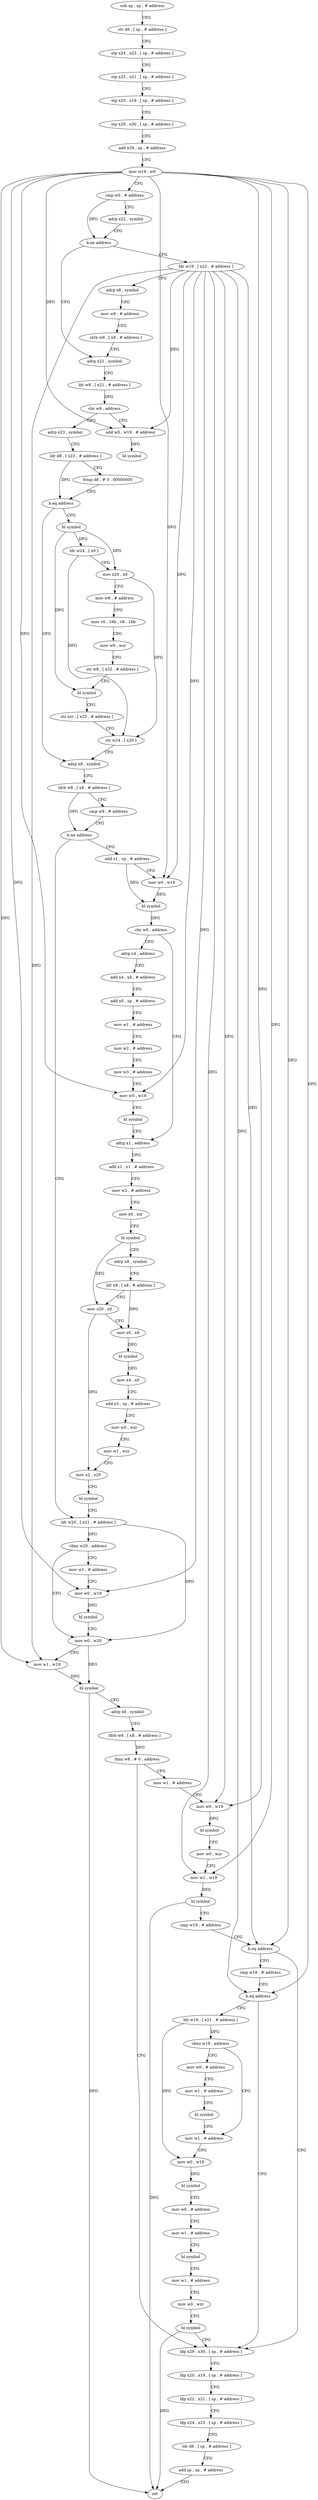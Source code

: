 digraph "func" {
"4204340" [label = "sub sp , sp , # address" ]
"4204344" [label = "str d8 , [ sp , # address ]" ]
"4204348" [label = "stp x24 , x23 , [ sp , # address ]" ]
"4204352" [label = "stp x22 , x21 , [ sp , # address ]" ]
"4204356" [label = "stp x20 , x19 , [ sp , # address ]" ]
"4204360" [label = "stp x29 , x30 , [ sp , # address ]" ]
"4204364" [label = "add x29 , sp , # address" ]
"4204368" [label = "mov w19 , w0" ]
"4204372" [label = "cmp w0 , # address" ]
"4204376" [label = "adrp x22 , symbol" ]
"4204380" [label = "b.ne address" ]
"4204400" [label = "adrp x21 , symbol" ]
"4204384" [label = "ldr w19 , [ x22 , # address ]" ]
"4204404" [label = "ldr w8 , [ x21 , # address ]" ]
"4204408" [label = "cbz w8 , address" ]
"4204764" [label = "add w0 , w19 , # address" ]
"4204412" [label = "adrp x23 , symbol" ]
"4204388" [label = "adrp x8 , symbol" ]
"4204392" [label = "mov w9 , # address" ]
"4204396" [label = "strb w9 , [ x8 , # address ]" ]
"4204768" [label = "bl symbol" ]
"4204416" [label = "ldr d8 , [ x23 , # address ]" ]
"4204420" [label = "fcmp d8 , # 0 . 00000000" ]
"4204424" [label = "b.eq address" ]
"4204468" [label = "adrp x8 , symbol" ]
"4204428" [label = "bl symbol" ]
"4204472" [label = "ldrb w8 , [ x8 , # address ]" ]
"4204476" [label = "cmp w8 , # address" ]
"4204480" [label = "b.ne address" ]
"4204596" [label = "ldr w20 , [ x21 , # address ]" ]
"4204484" [label = "add x1 , sp , # address" ]
"4204432" [label = "ldr w24 , [ x0 ]" ]
"4204436" [label = "mov x20 , x0" ]
"4204440" [label = "mov w8 , # address" ]
"4204444" [label = "mov v0 . 16b , v8 . 16b" ]
"4204448" [label = "mov w0 , wzr" ]
"4204452" [label = "str w8 , [ x22 , # address ]" ]
"4204456" [label = "bl symbol" ]
"4204460" [label = "str xzr , [ x23 , # address ]" ]
"4204464" [label = "str w24 , [ x20 ]" ]
"4204600" [label = "cbnz w20 , address" ]
"4204616" [label = "mov w0 , w20" ]
"4204604" [label = "mov w1 , # address" ]
"4204488" [label = "mov w0 , w19" ]
"4204492" [label = "bl symbol" ]
"4204496" [label = "cbz w0 , address" ]
"4204532" [label = "adrp x1 , address" ]
"4204500" [label = "adrp x4 , address" ]
"4204620" [label = "mov w1 , w19" ]
"4204624" [label = "bl symbol" ]
"4204628" [label = "adrp x8 , symbol" ]
"4204632" [label = "ldrb w8 , [ x8 , # address ]" ]
"4204636" [label = "tbnz w8 , # 0 , address" ]
"4204736" [label = "ldp x29 , x30 , [ sp , # address ]" ]
"4204640" [label = "mov w1 , # address" ]
"4204608" [label = "mov w0 , w19" ]
"4204612" [label = "bl symbol" ]
"4204536" [label = "add x1 , x1 , # address" ]
"4204540" [label = "mov w2 , # address" ]
"4204544" [label = "mov x0 , xzr" ]
"4204548" [label = "bl symbol" ]
"4204552" [label = "adrp x8 , symbol" ]
"4204556" [label = "ldr x8 , [ x8 , # address ]" ]
"4204560" [label = "mov x20 , x0" ]
"4204564" [label = "mov x0 , x8" ]
"4204568" [label = "bl symbol" ]
"4204572" [label = "mov x4 , x0" ]
"4204576" [label = "add x3 , sp , # address" ]
"4204580" [label = "mov w0 , wzr" ]
"4204584" [label = "mov w1 , wzr" ]
"4204588" [label = "mov x2 , x20" ]
"4204592" [label = "bl symbol" ]
"4204504" [label = "add x4 , x4 , # address" ]
"4204508" [label = "add x0 , sp , # address" ]
"4204512" [label = "mov w1 , # address" ]
"4204516" [label = "mov w2 , # address" ]
"4204520" [label = "mov w3 , # address" ]
"4204524" [label = "mov w5 , w19" ]
"4204528" [label = "bl symbol" ]
"4204740" [label = "ldp x20 , x19 , [ sp , # address ]" ]
"4204744" [label = "ldp x22 , x21 , [ sp , # address ]" ]
"4204748" [label = "ldp x24 , x23 , [ sp , # address ]" ]
"4204752" [label = "ldr d8 , [ sp , # address ]" ]
"4204756" [label = "add sp , sp , # address" ]
"4204760" [label = "ret" ]
"4204644" [label = "mov w0 , w19" ]
"4204648" [label = "bl symbol" ]
"4204652" [label = "mov w0 , wzr" ]
"4204656" [label = "mov w1 , w19" ]
"4204660" [label = "bl symbol" ]
"4204664" [label = "cmp w19 , # address" ]
"4204668" [label = "b.eq address" ]
"4204672" [label = "cmp w19 , # address" ]
"4204676" [label = "b.eq address" ]
"4204680" [label = "ldr w19 , [ x21 , # address ]" ]
"4204684" [label = "cbnz w19 , address" ]
"4204700" [label = "mov w1 , # address" ]
"4204688" [label = "mov w0 , # address" ]
"4204704" [label = "mov w0 , w19" ]
"4204708" [label = "bl symbol" ]
"4204712" [label = "mov w0 , # address" ]
"4204716" [label = "mov w1 , # address" ]
"4204720" [label = "bl symbol" ]
"4204724" [label = "mov w1 , # address" ]
"4204728" [label = "mov w0 , wzr" ]
"4204732" [label = "bl symbol" ]
"4204692" [label = "mov w1 , # address" ]
"4204696" [label = "bl symbol" ]
"4204340" -> "4204344" [ label = "CFG" ]
"4204344" -> "4204348" [ label = "CFG" ]
"4204348" -> "4204352" [ label = "CFG" ]
"4204352" -> "4204356" [ label = "CFG" ]
"4204356" -> "4204360" [ label = "CFG" ]
"4204360" -> "4204364" [ label = "CFG" ]
"4204364" -> "4204368" [ label = "CFG" ]
"4204368" -> "4204372" [ label = "CFG" ]
"4204368" -> "4204764" [ label = "DFG" ]
"4204368" -> "4204488" [ label = "DFG" ]
"4204368" -> "4204620" [ label = "DFG" ]
"4204368" -> "4204608" [ label = "DFG" ]
"4204368" -> "4204524" [ label = "DFG" ]
"4204368" -> "4204644" [ label = "DFG" ]
"4204368" -> "4204656" [ label = "DFG" ]
"4204368" -> "4204668" [ label = "DFG" ]
"4204368" -> "4204676" [ label = "DFG" ]
"4204372" -> "4204376" [ label = "CFG" ]
"4204372" -> "4204380" [ label = "DFG" ]
"4204376" -> "4204380" [ label = "CFG" ]
"4204380" -> "4204400" [ label = "CFG" ]
"4204380" -> "4204384" [ label = "CFG" ]
"4204400" -> "4204404" [ label = "CFG" ]
"4204384" -> "4204388" [ label = "CFG" ]
"4204384" -> "4204764" [ label = "DFG" ]
"4204384" -> "4204488" [ label = "DFG" ]
"4204384" -> "4204620" [ label = "DFG" ]
"4204384" -> "4204608" [ label = "DFG" ]
"4204384" -> "4204524" [ label = "DFG" ]
"4204384" -> "4204644" [ label = "DFG" ]
"4204384" -> "4204656" [ label = "DFG" ]
"4204384" -> "4204668" [ label = "DFG" ]
"4204384" -> "4204676" [ label = "DFG" ]
"4204404" -> "4204408" [ label = "DFG" ]
"4204408" -> "4204764" [ label = "CFG" ]
"4204408" -> "4204412" [ label = "CFG" ]
"4204764" -> "4204768" [ label = "DFG" ]
"4204412" -> "4204416" [ label = "CFG" ]
"4204388" -> "4204392" [ label = "CFG" ]
"4204392" -> "4204396" [ label = "CFG" ]
"4204396" -> "4204400" [ label = "CFG" ]
"4204416" -> "4204420" [ label = "CFG" ]
"4204416" -> "4204424" [ label = "DFG" ]
"4204420" -> "4204424" [ label = "CFG" ]
"4204424" -> "4204468" [ label = "CFG" ]
"4204424" -> "4204428" [ label = "CFG" ]
"4204468" -> "4204472" [ label = "CFG" ]
"4204428" -> "4204432" [ label = "DFG" ]
"4204428" -> "4204436" [ label = "DFG" ]
"4204428" -> "4204456" [ label = "DFG" ]
"4204472" -> "4204476" [ label = "CFG" ]
"4204472" -> "4204480" [ label = "DFG" ]
"4204476" -> "4204480" [ label = "CFG" ]
"4204480" -> "4204596" [ label = "CFG" ]
"4204480" -> "4204484" [ label = "CFG" ]
"4204596" -> "4204600" [ label = "DFG" ]
"4204596" -> "4204616" [ label = "DFG" ]
"4204484" -> "4204488" [ label = "CFG" ]
"4204484" -> "4204492" [ label = "DFG" ]
"4204432" -> "4204436" [ label = "CFG" ]
"4204432" -> "4204464" [ label = "DFG" ]
"4204436" -> "4204440" [ label = "CFG" ]
"4204436" -> "4204464" [ label = "DFG" ]
"4204440" -> "4204444" [ label = "CFG" ]
"4204444" -> "4204448" [ label = "CFG" ]
"4204448" -> "4204452" [ label = "CFG" ]
"4204452" -> "4204456" [ label = "CFG" ]
"4204456" -> "4204460" [ label = "CFG" ]
"4204460" -> "4204464" [ label = "CFG" ]
"4204464" -> "4204468" [ label = "CFG" ]
"4204600" -> "4204616" [ label = "CFG" ]
"4204600" -> "4204604" [ label = "CFG" ]
"4204616" -> "4204620" [ label = "CFG" ]
"4204616" -> "4204624" [ label = "DFG" ]
"4204604" -> "4204608" [ label = "CFG" ]
"4204488" -> "4204492" [ label = "DFG" ]
"4204492" -> "4204496" [ label = "DFG" ]
"4204496" -> "4204532" [ label = "CFG" ]
"4204496" -> "4204500" [ label = "CFG" ]
"4204532" -> "4204536" [ label = "CFG" ]
"4204500" -> "4204504" [ label = "CFG" ]
"4204620" -> "4204624" [ label = "DFG" ]
"4204624" -> "4204628" [ label = "CFG" ]
"4204624" -> "4204760" [ label = "DFG" ]
"4204628" -> "4204632" [ label = "CFG" ]
"4204632" -> "4204636" [ label = "DFG" ]
"4204636" -> "4204736" [ label = "CFG" ]
"4204636" -> "4204640" [ label = "CFG" ]
"4204736" -> "4204740" [ label = "CFG" ]
"4204640" -> "4204644" [ label = "CFG" ]
"4204608" -> "4204612" [ label = "DFG" ]
"4204612" -> "4204616" [ label = "CFG" ]
"4204536" -> "4204540" [ label = "CFG" ]
"4204540" -> "4204544" [ label = "CFG" ]
"4204544" -> "4204548" [ label = "CFG" ]
"4204548" -> "4204552" [ label = "CFG" ]
"4204548" -> "4204560" [ label = "DFG" ]
"4204552" -> "4204556" [ label = "CFG" ]
"4204556" -> "4204560" [ label = "CFG" ]
"4204556" -> "4204564" [ label = "DFG" ]
"4204560" -> "4204564" [ label = "CFG" ]
"4204560" -> "4204588" [ label = "DFG" ]
"4204564" -> "4204568" [ label = "DFG" ]
"4204568" -> "4204572" [ label = "DFG" ]
"4204572" -> "4204576" [ label = "CFG" ]
"4204576" -> "4204580" [ label = "CFG" ]
"4204580" -> "4204584" [ label = "CFG" ]
"4204584" -> "4204588" [ label = "CFG" ]
"4204588" -> "4204592" [ label = "CFG" ]
"4204592" -> "4204596" [ label = "CFG" ]
"4204504" -> "4204508" [ label = "CFG" ]
"4204508" -> "4204512" [ label = "CFG" ]
"4204512" -> "4204516" [ label = "CFG" ]
"4204516" -> "4204520" [ label = "CFG" ]
"4204520" -> "4204524" [ label = "CFG" ]
"4204524" -> "4204528" [ label = "CFG" ]
"4204528" -> "4204532" [ label = "CFG" ]
"4204740" -> "4204744" [ label = "CFG" ]
"4204744" -> "4204748" [ label = "CFG" ]
"4204748" -> "4204752" [ label = "CFG" ]
"4204752" -> "4204756" [ label = "CFG" ]
"4204756" -> "4204760" [ label = "CFG" ]
"4204644" -> "4204648" [ label = "DFG" ]
"4204648" -> "4204652" [ label = "CFG" ]
"4204652" -> "4204656" [ label = "CFG" ]
"4204656" -> "4204660" [ label = "DFG" ]
"4204660" -> "4204664" [ label = "CFG" ]
"4204660" -> "4204760" [ label = "DFG" ]
"4204664" -> "4204668" [ label = "CFG" ]
"4204668" -> "4204736" [ label = "CFG" ]
"4204668" -> "4204672" [ label = "CFG" ]
"4204672" -> "4204676" [ label = "CFG" ]
"4204676" -> "4204736" [ label = "CFG" ]
"4204676" -> "4204680" [ label = "CFG" ]
"4204680" -> "4204684" [ label = "DFG" ]
"4204680" -> "4204704" [ label = "DFG" ]
"4204684" -> "4204700" [ label = "CFG" ]
"4204684" -> "4204688" [ label = "CFG" ]
"4204700" -> "4204704" [ label = "CFG" ]
"4204688" -> "4204692" [ label = "CFG" ]
"4204704" -> "4204708" [ label = "DFG" ]
"4204708" -> "4204712" [ label = "CFG" ]
"4204712" -> "4204716" [ label = "CFG" ]
"4204716" -> "4204720" [ label = "CFG" ]
"4204720" -> "4204724" [ label = "CFG" ]
"4204724" -> "4204728" [ label = "CFG" ]
"4204728" -> "4204732" [ label = "CFG" ]
"4204732" -> "4204736" [ label = "CFG" ]
"4204732" -> "4204760" [ label = "DFG" ]
"4204692" -> "4204696" [ label = "CFG" ]
"4204696" -> "4204700" [ label = "CFG" ]
}
